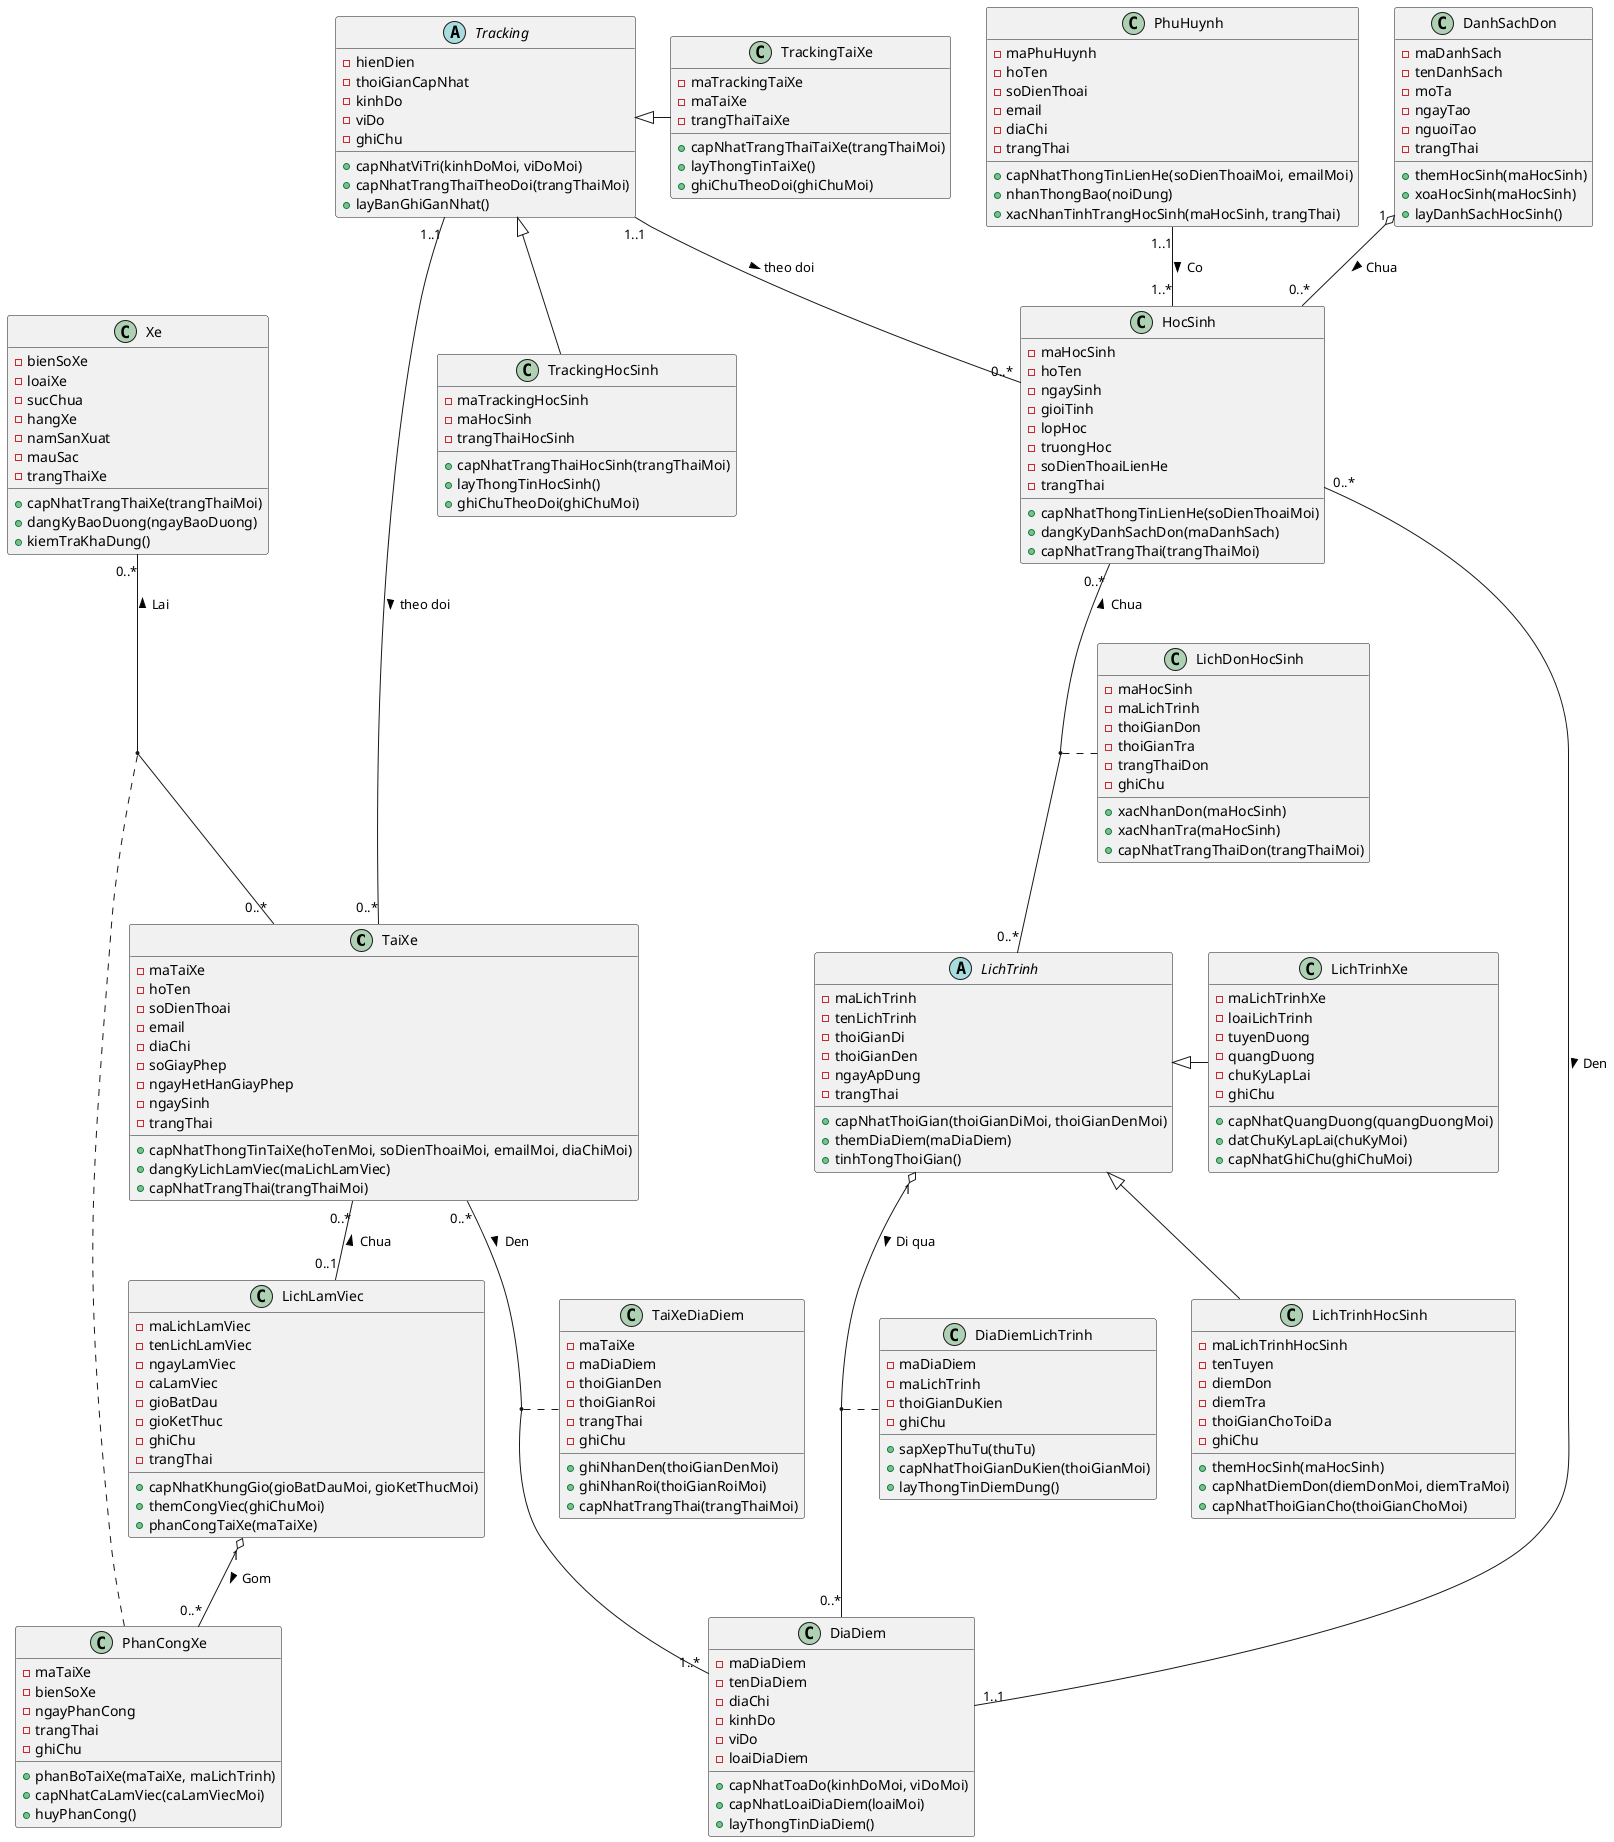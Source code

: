 @startuml
' Class
Class TaiXe {
    - maTaiXe
    - hoTen
    - soDienThoai
    - email
    - diaChi
    - soGiayPhep
    - ngayHetHanGiayPhep
    - ngaySinh
    - trangThai

    +capNhatThongTinTaiXe(hoTenMoi, soDienThoaiMoi, emailMoi, diaChiMoi)
    +dangKyLichLamViec(maLichLamViec)
    +capNhatTrangThai(trangThaiMoi)
}

Class PhuHuynh {
    - maPhuHuynh
    - hoTen
    - soDienThoai
    - email
    - diaChi
    - trangThai

    +capNhatThongTinLienHe(soDienThoaiMoi, emailMoi)
    +nhanThongBao(noiDung)
    +xacNhanTinhTrangHocSinh(maHocSinh, trangThai)
}

Class HocSinh {
    - maHocSinh
    - hoTen
    - ngaySinh
    - gioiTinh
    - lopHoc
    - truongHoc
    - soDienThoaiLienHe
    - trangThai

    +capNhatThongTinLienHe(soDienThoaiMoi)
    +dangKyDanhSachDon(maDanhSach)
    +capNhatTrangThai(trangThaiMoi)
}

Class LichLamViec {
    - maLichLamViec
    - tenLichLamViec
    - ngayLamViec
    - caLamViec
    - gioBatDau
    - gioKetThuc
    - ghiChu
    - trangThai

    +capNhatKhungGio(gioBatDauMoi, gioKetThucMoi)
    +themCongViec(ghiChuMoi)
    +phanCongTaiXe(maTaiXe)
}

Class DanhSachDon {
    - maDanhSach
    - tenDanhSach
    - moTa
    - ngayTao
    - nguoiTao
    - trangThai

    +themHocSinh(maHocSinh)
    +xoaHocSinh(maHocSinh)
    +layDanhSachHocSinh()
}

Abstract LichTrinh {
    - maLichTrinh
    - tenLichTrinh
    - thoiGianDi
    - thoiGianDen
    - ngayApDung
    - trangThai

    +capNhatThoiGian(thoiGianDiMoi, thoiGianDenMoi)
    +themDiaDiem(maDiaDiem)
    +tinhTongThoiGian()
}

Class LichTrinhXe {
    - maLichTrinhXe
    - loaiLichTrinh
    - tuyenDuong
    - quangDuong
    - chuKyLapLai
    - ghiChu

    +capNhatQuangDuong(quangDuongMoi)
    +datChuKyLapLai(chuKyMoi)
    +capNhatGhiChu(ghiChuMoi)
}

Class LichTrinhHocSinh {
    - maLichTrinhHocSinh
    - tenTuyen
    - diemDon
    - diemTra
    - thoiGianChoToiDa
    - ghiChu

    +themHocSinh(maHocSinh)
    +capNhatDiemDon(diemDonMoi, diemTraMoi)
    +capNhatThoiGianCho(thoiGianChoMoi)
}

Class Xe {
    - bienSoXe
    - loaiXe
    - sucChua
    - hangXe
    - namSanXuat
    - mauSac
    - trangThaiXe

    +capNhatTrangThaiXe(trangThaiMoi)
    +dangKyBaoDuong(ngayBaoDuong)
    +kiemTraKhaDung()
}

Class PhanCongXe {
    - maTaiXe
    - bienSoXe
    - ngayPhanCong
    - trangThai
    - ghiChu

    +phanBoTaiXe(maTaiXe, maLichTrinh)
    +capNhatCaLamViec(caLamViecMoi)
    +huyPhanCong()
}

Abstract Tracking {
    - hienDien
    - thoiGianCapNhat
    - kinhDo
    - viDo
    - ghiChu

    +capNhatViTri(kinhDoMoi, viDoMoi)
    +capNhatTrangThaiTheoDoi(trangThaiMoi)
    +layBanGhiGanNhat()
}

Class TrackingTaiXe {
    - maTrackingTaiXe
    - maTaiXe
    - trangThaiTaiXe

    +capNhatTrangThaiTaiXe(trangThaiMoi)
    +layThongTinTaiXe()
    +ghiChuTheoDoi(ghiChuMoi)
}

Class TrackingHocSinh {
    - maTrackingHocSinh
    - maHocSinh
    - trangThaiHocSinh

    +capNhatTrangThaiHocSinh(trangThaiMoi)
    +layThongTinHocSinh()
    +ghiChuTheoDoi(ghiChuMoi)
}

Class LichDonHocSinh {
    - maHocSinh
    - maLichTrinh
    - thoiGianDon
    - thoiGianTra
    - trangThaiDon
    - ghiChu

    +xacNhanDon(maHocSinh)
    +xacNhanTra(maHocSinh)
    +capNhatTrangThaiDon(trangThaiMoi)
}

Class DiaDiem {
    - maDiaDiem
    - tenDiaDiem
    - diaChi
    - kinhDo
    - viDo
    - loaiDiaDiem

    +capNhatToaDo(kinhDoMoi, viDoMoi)
    +capNhatLoaiDiaDiem(loaiMoi)
    +layThongTinDiaDiem()
}

Class TaiXeDiaDiem {
    - maTaiXe
    - maDiaDiem
    - thoiGianDen
    - thoiGianRoi
    - trangThai
    - ghiChu

    +ghiNhanDen(thoiGianDenMoi)
    +ghiNhanRoi(thoiGianRoiMoi)
    +capNhatTrangThai(trangThaiMoi)
}

Class DiaDiemLichTrinh {
    - maDiaDiem
    - maLichTrinh
    - thoiGianDuKien
    - ghiChu

    +sapXepThuTu(thuTu)
    +capNhatThoiGianDuKien(thoiGianMoi)
    +layThongTinDiemDung()
}

' Association

TaiXe"0..*" -- "0..1"LichLamViec : Chua <
LichLamViec "1" o-- "0..*" PhanCongXe : Gom >

LichTrinh <|- LichTrinhXe
LichTrinh <|-- LichTrinhHocSinh

HocSinh"0..*" -- "0..*"LichTrinh : Chua <
DanhSachDon "1" o-- "0..*" HocSinh : Chua >

Xe"0..*" -- "0..*"TaiXe : Lai <
(Xe, TaiXe) . PhanCongXe

PhuHuynh"1..1" -- "1..*"HocSinh : Co >

Tracking <|- TrackingTaiXe
Tracking <|-- TrackingHocSinh
Tracking"1..1" -- "0..*"TaiXe : theo doi >
Tracking"1..1" -- "0..*"HocSinh : theo doi >

(HocSinh, LichTrinh) . LichDonHocSinh

HocSinh"0..*" --- "1..1"DiaDiem : Den >
TaiXe"0..*" -- "1..*"DiaDiem : Den >
(DiaDiem, TaiXe) . TaiXeDiaDiem

LichTrinh "1" o-- "0..*" DiaDiem : Di qua >
(LichTrinh, DiaDiem) . DiaDiemLichTrinh
@enduml
